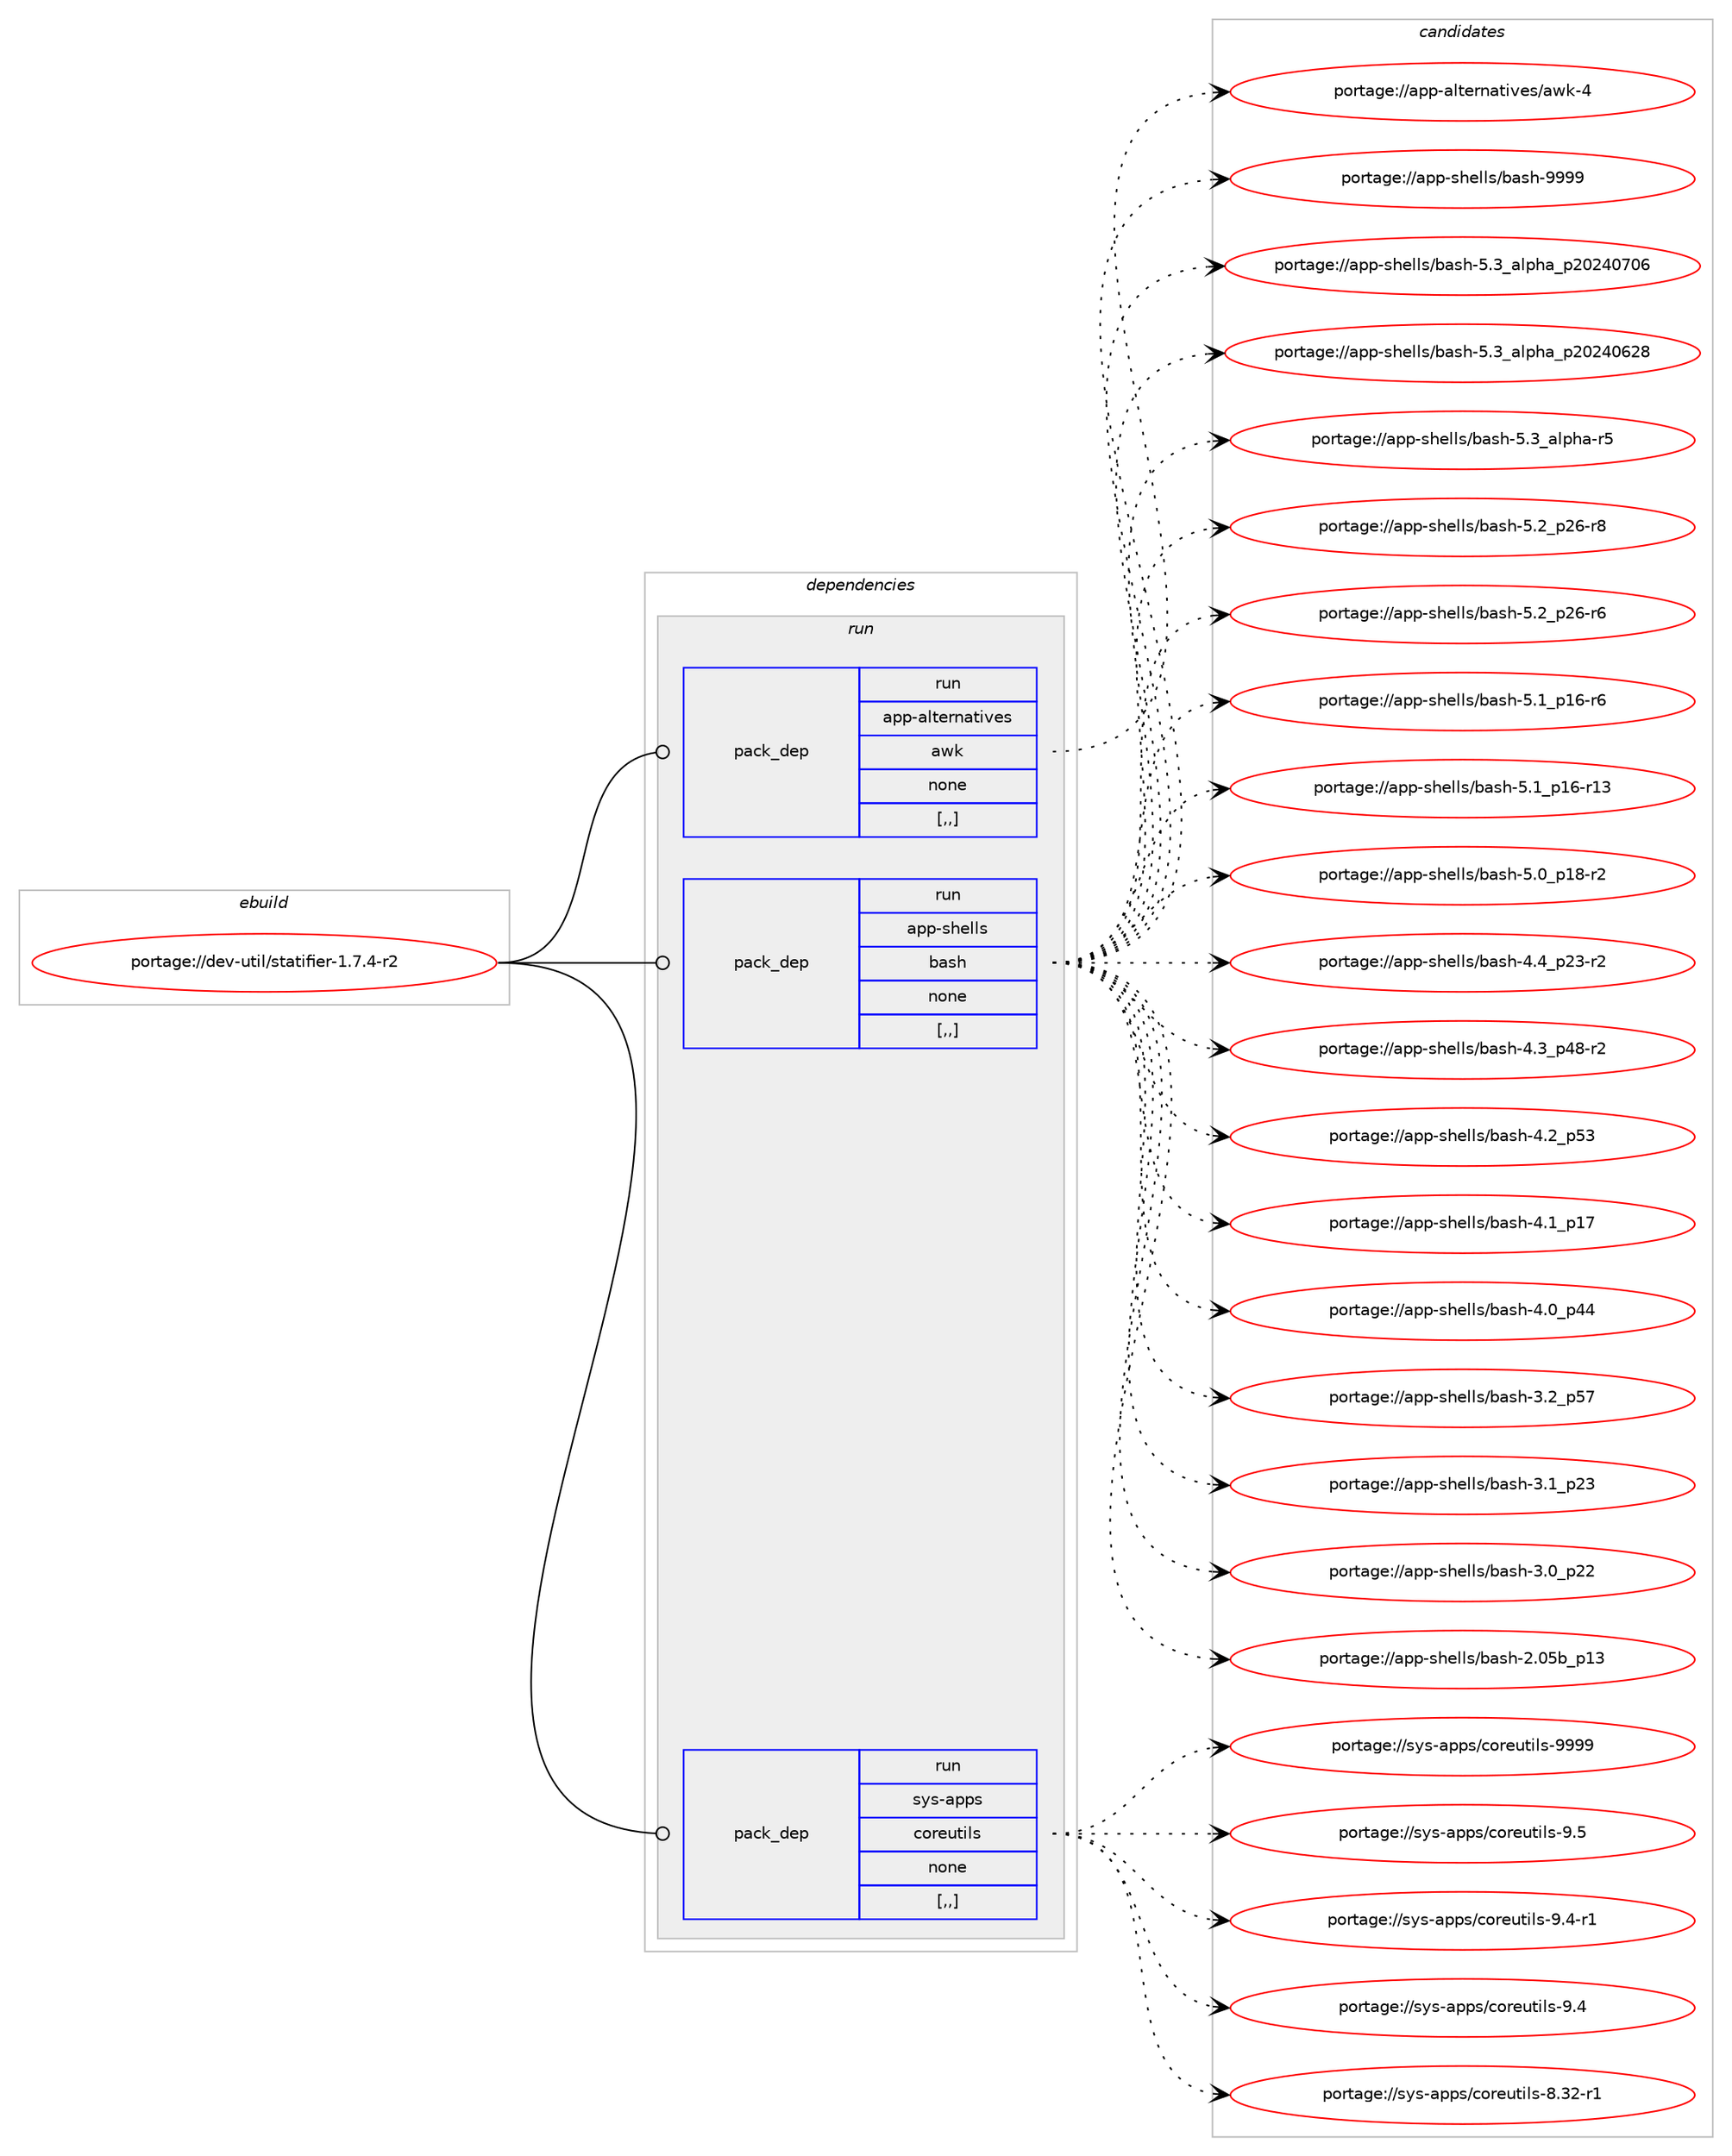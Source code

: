 digraph prolog {

# *************
# Graph options
# *************

newrank=true;
concentrate=true;
compound=true;
graph [rankdir=LR,fontname=Helvetica,fontsize=10,ranksep=1.5];#, ranksep=2.5, nodesep=0.2];
edge  [arrowhead=vee];
node  [fontname=Helvetica,fontsize=10];

# **********
# The ebuild
# **********

subgraph cluster_leftcol {
color=gray;
rank=same;
label=<<i>ebuild</i>>;
id [label="portage://dev-util/statifier-1.7.4-r2", color=red, width=4, href="../dev-util/statifier-1.7.4-r2.svg"];
}

# ****************
# The dependencies
# ****************

subgraph cluster_midcol {
color=gray;
label=<<i>dependencies</i>>;
subgraph cluster_compile {
fillcolor="#eeeeee";
style=filled;
label=<<i>compile</i>>;
}
subgraph cluster_compileandrun {
fillcolor="#eeeeee";
style=filled;
label=<<i>compile and run</i>>;
}
subgraph cluster_run {
fillcolor="#eeeeee";
style=filled;
label=<<i>run</i>>;
subgraph pack156005 {
dependency218932 [label=<<TABLE BORDER="0" CELLBORDER="1" CELLSPACING="0" CELLPADDING="4" WIDTH="220"><TR><TD ROWSPAN="6" CELLPADDING="30">pack_dep</TD></TR><TR><TD WIDTH="110">run</TD></TR><TR><TD>app-alternatives</TD></TR><TR><TD>awk</TD></TR><TR><TD>none</TD></TR><TR><TD>[,,]</TD></TR></TABLE>>, shape=none, color=blue];
}
id:e -> dependency218932:w [weight=20,style="solid",arrowhead="odot"];
subgraph pack156006 {
dependency218933 [label=<<TABLE BORDER="0" CELLBORDER="1" CELLSPACING="0" CELLPADDING="4" WIDTH="220"><TR><TD ROWSPAN="6" CELLPADDING="30">pack_dep</TD></TR><TR><TD WIDTH="110">run</TD></TR><TR><TD>app-shells</TD></TR><TR><TD>bash</TD></TR><TR><TD>none</TD></TR><TR><TD>[,,]</TD></TR></TABLE>>, shape=none, color=blue];
}
id:e -> dependency218933:w [weight=20,style="solid",arrowhead="odot"];
subgraph pack156007 {
dependency218934 [label=<<TABLE BORDER="0" CELLBORDER="1" CELLSPACING="0" CELLPADDING="4" WIDTH="220"><TR><TD ROWSPAN="6" CELLPADDING="30">pack_dep</TD></TR><TR><TD WIDTH="110">run</TD></TR><TR><TD>sys-apps</TD></TR><TR><TD>coreutils</TD></TR><TR><TD>none</TD></TR><TR><TD>[,,]</TD></TR></TABLE>>, shape=none, color=blue];
}
id:e -> dependency218934:w [weight=20,style="solid",arrowhead="odot"];
}
}

# **************
# The candidates
# **************

subgraph cluster_choices {
rank=same;
color=gray;
label=<<i>candidates</i>>;

subgraph choice156005 {
color=black;
nodesep=1;
choice9711211245971081161011141109711610511810111547971191074552 [label="portage://app-alternatives/awk-4", color=red, width=4,href="../app-alternatives/awk-4.svg"];
dependency218932:e -> choice9711211245971081161011141109711610511810111547971191074552:w [style=dotted,weight="100"];
}
subgraph choice156006 {
color=black;
nodesep=1;
choice97112112451151041011081081154798971151044557575757 [label="portage://app-shells/bash-9999", color=red, width=4,href="../app-shells/bash-9999.svg"];
choice971121124511510410110810811547989711510445534651959710811210497951125048505248554854 [label="portage://app-shells/bash-5.3_alpha_p20240706", color=red, width=4,href="../app-shells/bash-5.3_alpha_p20240706.svg"];
choice971121124511510410110810811547989711510445534651959710811210497951125048505248545056 [label="portage://app-shells/bash-5.3_alpha_p20240628", color=red, width=4,href="../app-shells/bash-5.3_alpha_p20240628.svg"];
choice9711211245115104101108108115479897115104455346519597108112104974511453 [label="portage://app-shells/bash-5.3_alpha-r5", color=red, width=4,href="../app-shells/bash-5.3_alpha-r5.svg"];
choice9711211245115104101108108115479897115104455346509511250544511456 [label="portage://app-shells/bash-5.2_p26-r8", color=red, width=4,href="../app-shells/bash-5.2_p26-r8.svg"];
choice9711211245115104101108108115479897115104455346509511250544511454 [label="portage://app-shells/bash-5.2_p26-r6", color=red, width=4,href="../app-shells/bash-5.2_p26-r6.svg"];
choice9711211245115104101108108115479897115104455346499511249544511454 [label="portage://app-shells/bash-5.1_p16-r6", color=red, width=4,href="../app-shells/bash-5.1_p16-r6.svg"];
choice971121124511510410110810811547989711510445534649951124954451144951 [label="portage://app-shells/bash-5.1_p16-r13", color=red, width=4,href="../app-shells/bash-5.1_p16-r13.svg"];
choice9711211245115104101108108115479897115104455346489511249564511450 [label="portage://app-shells/bash-5.0_p18-r2", color=red, width=4,href="../app-shells/bash-5.0_p18-r2.svg"];
choice9711211245115104101108108115479897115104455246529511250514511450 [label="portage://app-shells/bash-4.4_p23-r2", color=red, width=4,href="../app-shells/bash-4.4_p23-r2.svg"];
choice9711211245115104101108108115479897115104455246519511252564511450 [label="portage://app-shells/bash-4.3_p48-r2", color=red, width=4,href="../app-shells/bash-4.3_p48-r2.svg"];
choice971121124511510410110810811547989711510445524650951125351 [label="portage://app-shells/bash-4.2_p53", color=red, width=4,href="../app-shells/bash-4.2_p53.svg"];
choice971121124511510410110810811547989711510445524649951124955 [label="portage://app-shells/bash-4.1_p17", color=red, width=4,href="../app-shells/bash-4.1_p17.svg"];
choice971121124511510410110810811547989711510445524648951125252 [label="portage://app-shells/bash-4.0_p44", color=red, width=4,href="../app-shells/bash-4.0_p44.svg"];
choice971121124511510410110810811547989711510445514650951125355 [label="portage://app-shells/bash-3.2_p57", color=red, width=4,href="../app-shells/bash-3.2_p57.svg"];
choice971121124511510410110810811547989711510445514649951125051 [label="portage://app-shells/bash-3.1_p23", color=red, width=4,href="../app-shells/bash-3.1_p23.svg"];
choice971121124511510410110810811547989711510445514648951125050 [label="portage://app-shells/bash-3.0_p22", color=red, width=4,href="../app-shells/bash-3.0_p22.svg"];
choice9711211245115104101108108115479897115104455046485398951124951 [label="portage://app-shells/bash-2.05b_p13", color=red, width=4,href="../app-shells/bash-2.05b_p13.svg"];
dependency218933:e -> choice97112112451151041011081081154798971151044557575757:w [style=dotted,weight="100"];
dependency218933:e -> choice971121124511510410110810811547989711510445534651959710811210497951125048505248554854:w [style=dotted,weight="100"];
dependency218933:e -> choice971121124511510410110810811547989711510445534651959710811210497951125048505248545056:w [style=dotted,weight="100"];
dependency218933:e -> choice9711211245115104101108108115479897115104455346519597108112104974511453:w [style=dotted,weight="100"];
dependency218933:e -> choice9711211245115104101108108115479897115104455346509511250544511456:w [style=dotted,weight="100"];
dependency218933:e -> choice9711211245115104101108108115479897115104455346509511250544511454:w [style=dotted,weight="100"];
dependency218933:e -> choice9711211245115104101108108115479897115104455346499511249544511454:w [style=dotted,weight="100"];
dependency218933:e -> choice971121124511510410110810811547989711510445534649951124954451144951:w [style=dotted,weight="100"];
dependency218933:e -> choice9711211245115104101108108115479897115104455346489511249564511450:w [style=dotted,weight="100"];
dependency218933:e -> choice9711211245115104101108108115479897115104455246529511250514511450:w [style=dotted,weight="100"];
dependency218933:e -> choice9711211245115104101108108115479897115104455246519511252564511450:w [style=dotted,weight="100"];
dependency218933:e -> choice971121124511510410110810811547989711510445524650951125351:w [style=dotted,weight="100"];
dependency218933:e -> choice971121124511510410110810811547989711510445524649951124955:w [style=dotted,weight="100"];
dependency218933:e -> choice971121124511510410110810811547989711510445524648951125252:w [style=dotted,weight="100"];
dependency218933:e -> choice971121124511510410110810811547989711510445514650951125355:w [style=dotted,weight="100"];
dependency218933:e -> choice971121124511510410110810811547989711510445514649951125051:w [style=dotted,weight="100"];
dependency218933:e -> choice971121124511510410110810811547989711510445514648951125050:w [style=dotted,weight="100"];
dependency218933:e -> choice9711211245115104101108108115479897115104455046485398951124951:w [style=dotted,weight="100"];
}
subgraph choice156007 {
color=black;
nodesep=1;
choice115121115459711211211547991111141011171161051081154557575757 [label="portage://sys-apps/coreutils-9999", color=red, width=4,href="../sys-apps/coreutils-9999.svg"];
choice1151211154597112112115479911111410111711610510811545574653 [label="portage://sys-apps/coreutils-9.5", color=red, width=4,href="../sys-apps/coreutils-9.5.svg"];
choice11512111545971121121154799111114101117116105108115455746524511449 [label="portage://sys-apps/coreutils-9.4-r1", color=red, width=4,href="../sys-apps/coreutils-9.4-r1.svg"];
choice1151211154597112112115479911111410111711610510811545574652 [label="portage://sys-apps/coreutils-9.4", color=red, width=4,href="../sys-apps/coreutils-9.4.svg"];
choice1151211154597112112115479911111410111711610510811545564651504511449 [label="portage://sys-apps/coreutils-8.32-r1", color=red, width=4,href="../sys-apps/coreutils-8.32-r1.svg"];
dependency218934:e -> choice115121115459711211211547991111141011171161051081154557575757:w [style=dotted,weight="100"];
dependency218934:e -> choice1151211154597112112115479911111410111711610510811545574653:w [style=dotted,weight="100"];
dependency218934:e -> choice11512111545971121121154799111114101117116105108115455746524511449:w [style=dotted,weight="100"];
dependency218934:e -> choice1151211154597112112115479911111410111711610510811545574652:w [style=dotted,weight="100"];
dependency218934:e -> choice1151211154597112112115479911111410111711610510811545564651504511449:w [style=dotted,weight="100"];
}
}

}
